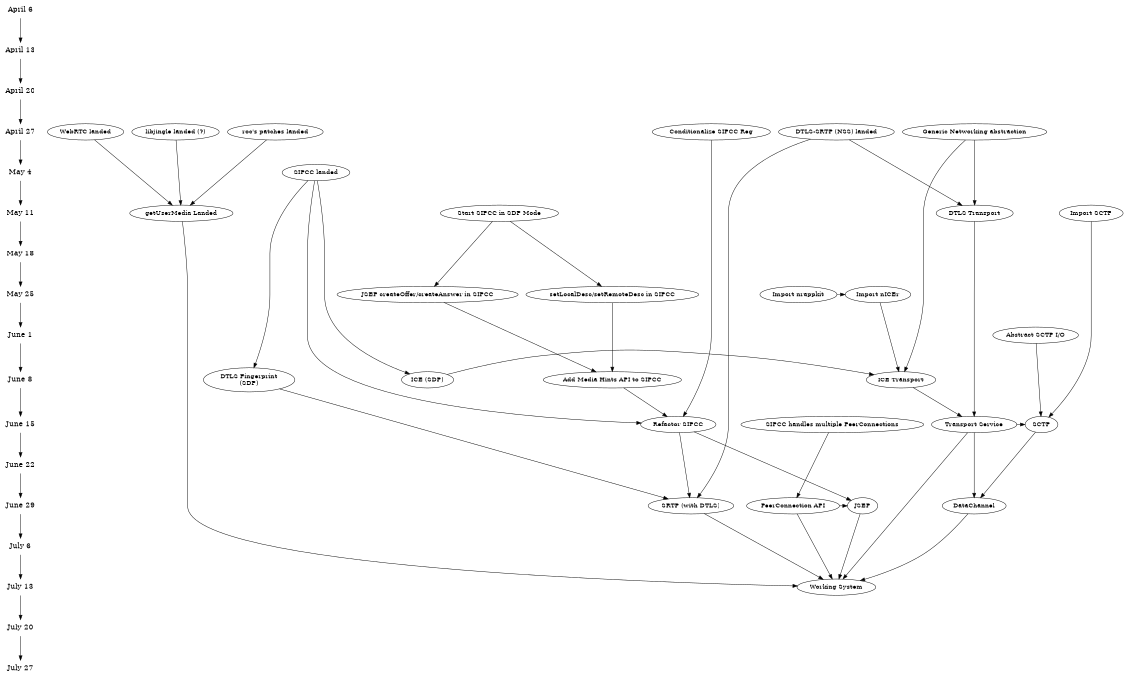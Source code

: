 digraph G {
ranksep=.75; size = "7.5,7.5";
{
node [shape=plaintext, fontsize=16]; /* the time-line graph */ 
     "April 6" -> "April 13"-> "April 20"-> "April 27"-> "May 4"-> "May 11"-> "May 18"-> "May 25"-> "June 1"-> "June 8"-> "June 15"-> "June 22"-> "June 29"-> "July 6"-> "July 13"-> "July 20"-> "July 27"
}

	{rank = same; "April 27";
	   webrtc [label = "WebRTC landed"];
	   libjingle [label = "libjingle landed (?)"];
	   roc [label = "roc's patches landed"];
	   genericio [label = "Generic Networking abstraction"]
	   dtlssrtp [label = "DTLS-SRTP (NSS) landed"]
	   sipccnoreg [ label = "Conditionalize SIPCC Reg"]
        }

	{rank = same; "May 4";
	   sipccimport [label = "SIPCC landed"]
	}
		

	{rank = same; "May 11";
	   getusermedia [label = "getUserMedia Landed"]
	   sctpimport [label = "Import SCTP"];
	   dtlstransport [label = "DTLS Transport" ];
	   sipccsdp [ label = "Start SIPCC in SDP Mode"];
	}
	dtlssrtp -> dtlstransport
	genericio -> dtlstransport
	
	{rank = same; "May 25";
	   nicer [label = "Import nICEr"];
	   nrappkit [label = "Import nrappkit"];
           sipccjsep [ label = "JSEP createOffer/createAnswer in SIPCC"];
	   sipccsetdesc [ label = "setLocalDesc/setRemoteDesc in SIPCC"];
        }	   	   
	nrappkit -> nicer
        sipccsdp -> sipccjsep
        sipccsdp->sipccsetdesc

	{rank = same; "June 1";
	   sctpio [ label = "Abstract SCTP I/O"]
        }
	

	{rank = same; "June 8";
	   icetransport [ label = "ICE Transport"];
	   dtlsfingerprint [ label = "DTLS Fingerprint\n(SDP)"];
	   iceparams [label = "ICE (SDP)"];
           sipccmediahints [ label = "Add Media Hints API to SIPCC"];
	}
	sipccimport -> iceparams
	sipccimport -> dtlsfingerprint
	nicer -> icetransport
        sipccjsep -> sipccmediahints
        sipccsetdesc -> sipccmediahints
	genericio -> icetransport
	iceparams -> icetransport

	{rank = same; "June 15";
	   transport [label = "Transport Service"];
	   sctp [label = "SCTP"];
	   sipccrefactor [label = "Refactor SIPCC"];
           sipccmultipeerconn [label = "SIPCC handles multiple PeerConnections"]
	 } 
	 sipccimport -> sipccrefactor
	 sipccnoreg -> sipccrefactor
	 sipccmediahints -> sipccrefactor
	 sipccrefactor -> "JSEP"
	 dtlstransport -> transport
	 icetransport -> transport

        {rank = same; "June 29"; 
	   peerconnection [label = "PeerConnection API"]; JSEP;
	   datachannel [label = "DataChannel"];
	   srtp [label = "SRTP (with DTLS)"] }
        dtlsfingerprint -> srtp
	dtlssrtp -> srtp
	sipccrefactor -> srtp
        sipccmultipeerconn -> peerconnection

        {rank = same; "July 13"; 
	   working [ label = "Working System" ] }
	
        roc->getusermedia
	webrtc->getusermedia
	libjingle->getusermedia
	
	transport -> working
	transport -> datachannel
	peerconnection -> working
	peerconnection -> "JSEP"
	"JSEP" -> working
	sctpio-> sctp
	sctpimport -> sctp
	sctp -> datachannel
	transport ->sctp
	getusermedia -> working
	datachannel -> working
	srtp -> working
}